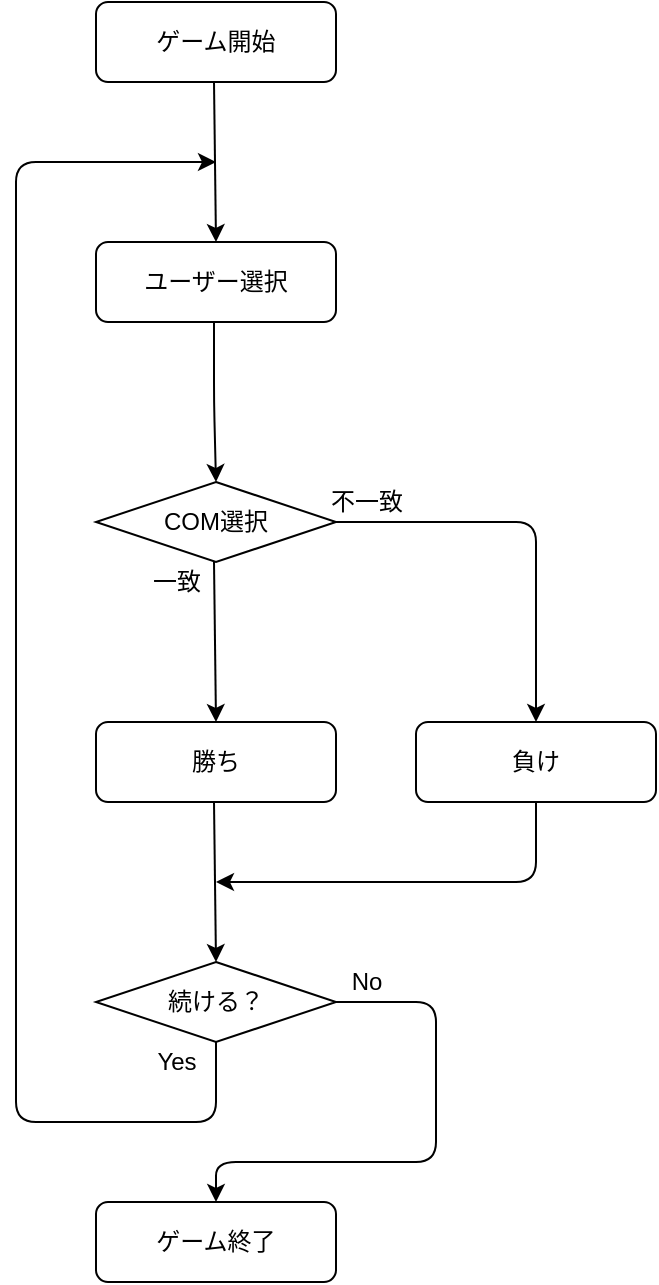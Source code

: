 <mxfile version="13.10.0" type="embed">
    <diagram id="DDRJ49bY_s_yGq3I5Xv1" name="Page-1">
        <mxGraphModel dx="1127" dy="860" grid="1" gridSize="10" guides="1" tooltips="1" connect="1" arrows="1" fold="1" page="1" pageScale="1" pageWidth="827" pageHeight="1169" math="0" shadow="0">
            <root>
                <mxCell id="0"/>
                <mxCell id="1" parent="0"/>
                <mxCell id="2" value="ゲーム開始" style="rounded=1;whiteSpace=wrap;html=1;" parent="1" vertex="1">
                    <mxGeometry x="320" y="80" width="120" height="40" as="geometry"/>
                </mxCell>
                <mxCell id="3" value="ユーザー選択" style="rounded=1;whiteSpace=wrap;html=1;" parent="1" vertex="1">
                    <mxGeometry x="320" y="200" width="120" height="40" as="geometry"/>
                </mxCell>
                <mxCell id="4" value="負け" style="rounded=1;whiteSpace=wrap;html=1;" parent="1" vertex="1">
                    <mxGeometry x="480" y="440" width="120" height="40" as="geometry"/>
                </mxCell>
                <mxCell id="5" value="ゲーム終了" style="rounded=1;whiteSpace=wrap;html=1;" parent="1" vertex="1">
                    <mxGeometry x="320" y="680" width="120" height="40" as="geometry"/>
                </mxCell>
                <mxCell id="6" value="続ける？" style="rhombus;whiteSpace=wrap;html=1;" parent="1" vertex="1">
                    <mxGeometry x="320" y="560" width="120" height="40" as="geometry"/>
                </mxCell>
                <mxCell id="7" value="" style="endArrow=classic;html=1;exitX=0.5;exitY=1;exitDx=0;exitDy=0;" parent="1" source="6" edge="1">
                    <mxGeometry width="50" height="50" relative="1" as="geometry">
                        <mxPoint x="380" y="610" as="sourcePoint"/>
                        <mxPoint x="380" y="160" as="targetPoint"/>
                        <Array as="points">
                            <mxPoint x="380" y="640"/>
                            <mxPoint x="280" y="640"/>
                            <mxPoint x="280" y="160"/>
                        </Array>
                    </mxGeometry>
                </mxCell>
                <mxCell id="8" value="" style="endArrow=classic;html=1;" parent="1" edge="1">
                    <mxGeometry width="50" height="50" relative="1" as="geometry">
                        <mxPoint x="379" y="360" as="sourcePoint"/>
                        <mxPoint x="380" y="440" as="targetPoint"/>
                    </mxGeometry>
                </mxCell>
                <mxCell id="9" value="" style="endArrow=classic;html=1;entryX=0.5;entryY=0;entryDx=0;entryDy=0;" parent="1" target="15" edge="1">
                    <mxGeometry width="50" height="50" relative="1" as="geometry">
                        <mxPoint x="379" y="240" as="sourcePoint"/>
                        <mxPoint x="380" y="310" as="targetPoint"/>
                        <Array as="points">
                            <mxPoint x="379" y="280"/>
                        </Array>
                    </mxGeometry>
                </mxCell>
                <mxCell id="10" value="" style="endArrow=classic;html=1;entryX=0.5;entryY=0;entryDx=0;entryDy=0;" parent="1" target="3" edge="1">
                    <mxGeometry width="50" height="50" relative="1" as="geometry">
                        <mxPoint x="379" y="120" as="sourcePoint"/>
                        <mxPoint x="379" y="190" as="targetPoint"/>
                    </mxGeometry>
                </mxCell>
                <mxCell id="11" value="" style="endArrow=classic;html=1;exitX=1;exitY=0.5;exitDx=0;exitDy=0;" parent="1" source="6" edge="1">
                    <mxGeometry width="50" height="50" relative="1" as="geometry">
                        <mxPoint x="450" y="580" as="sourcePoint"/>
                        <mxPoint x="380" y="680" as="targetPoint"/>
                        <Array as="points">
                            <mxPoint x="490" y="580"/>
                            <mxPoint x="490" y="660"/>
                            <mxPoint x="380" y="660"/>
                        </Array>
                    </mxGeometry>
                </mxCell>
                <mxCell id="12" value="No" style="text;html=1;align=center;verticalAlign=middle;resizable=0;points=[];autosize=1;" parent="1" vertex="1">
                    <mxGeometry x="440" y="560" width="30" height="20" as="geometry"/>
                </mxCell>
                <mxCell id="13" value="Yes" style="text;html=1;align=center;verticalAlign=middle;resizable=0;points=[];autosize=1;" parent="1" vertex="1">
                    <mxGeometry x="340" y="600" width="40" height="20" as="geometry"/>
                </mxCell>
                <mxCell id="14" value="勝ち" style="rounded=1;whiteSpace=wrap;html=1;" parent="1" vertex="1">
                    <mxGeometry x="320" y="440" width="120" height="40" as="geometry"/>
                </mxCell>
                <mxCell id="15" value="&lt;font style=&quot;font-size: 12px&quot;&gt;COM選択&lt;/font&gt;" style="rhombus;whiteSpace=wrap;html=1;" parent="1" vertex="1">
                    <mxGeometry x="320" y="320" width="120" height="40" as="geometry"/>
                </mxCell>
                <mxCell id="16" value="" style="endArrow=classic;html=1;" parent="1" edge="1">
                    <mxGeometry width="50" height="50" relative="1" as="geometry">
                        <mxPoint x="379" y="480" as="sourcePoint"/>
                        <mxPoint x="380" y="560" as="targetPoint"/>
                    </mxGeometry>
                </mxCell>
                <mxCell id="17" value="" style="endArrow=classic;html=1;exitX=1;exitY=0.5;exitDx=0;exitDy=0;entryX=0.5;entryY=0;entryDx=0;entryDy=0;" parent="1" source="15" target="4" edge="1">
                    <mxGeometry width="50" height="50" relative="1" as="geometry">
                        <mxPoint x="490" y="300" as="sourcePoint"/>
                        <mxPoint x="540" y="250" as="targetPoint"/>
                        <Array as="points">
                            <mxPoint x="540" y="340"/>
                        </Array>
                    </mxGeometry>
                </mxCell>
                <mxCell id="18" value="" style="endArrow=classic;html=1;exitX=0.5;exitY=1;exitDx=0;exitDy=0;" parent="1" source="4" edge="1">
                    <mxGeometry width="50" height="50" relative="1" as="geometry">
                        <mxPoint x="570" y="580" as="sourcePoint"/>
                        <mxPoint x="380" y="520" as="targetPoint"/>
                        <Array as="points">
                            <mxPoint x="540" y="520"/>
                        </Array>
                    </mxGeometry>
                </mxCell>
                <mxCell id="19" value="一致" style="text;html=1;align=center;verticalAlign=middle;resizable=0;points=[];autosize=1;" parent="1" vertex="1">
                    <mxGeometry x="340" y="360" width="40" height="20" as="geometry"/>
                </mxCell>
                <mxCell id="20" value="不一致" style="text;html=1;align=center;verticalAlign=middle;resizable=0;points=[];autosize=1;" parent="1" vertex="1">
                    <mxGeometry x="430" y="320" width="50" height="20" as="geometry"/>
                </mxCell>
            </root>
        </mxGraphModel>
    </diagram>
</mxfile>
